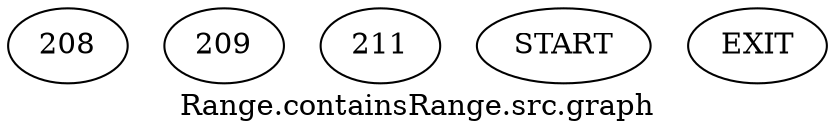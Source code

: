 /* --------------------------------------------------- */
/* Generated by Dr. Garbage Control Flow Graph Factory */
/* http://www.drgarbage.com                            */
/* Version: 4.5.0.201508311741                         */
/* Retrieved on: 2020-01-06 15:13:09.995               */
/* --------------------------------------------------- */
digraph "Range.containsRange.src.graph" {
 graph [label="Range.containsRange.src.graph"];
 2 [label="208" ]
 3 [label="209" ]
 4 [label="211" ]
  6 [label="START" ]
 7 [label="EXIT" ]
 6  2
 2  3
 2  4
 3  7
 4  7
}
